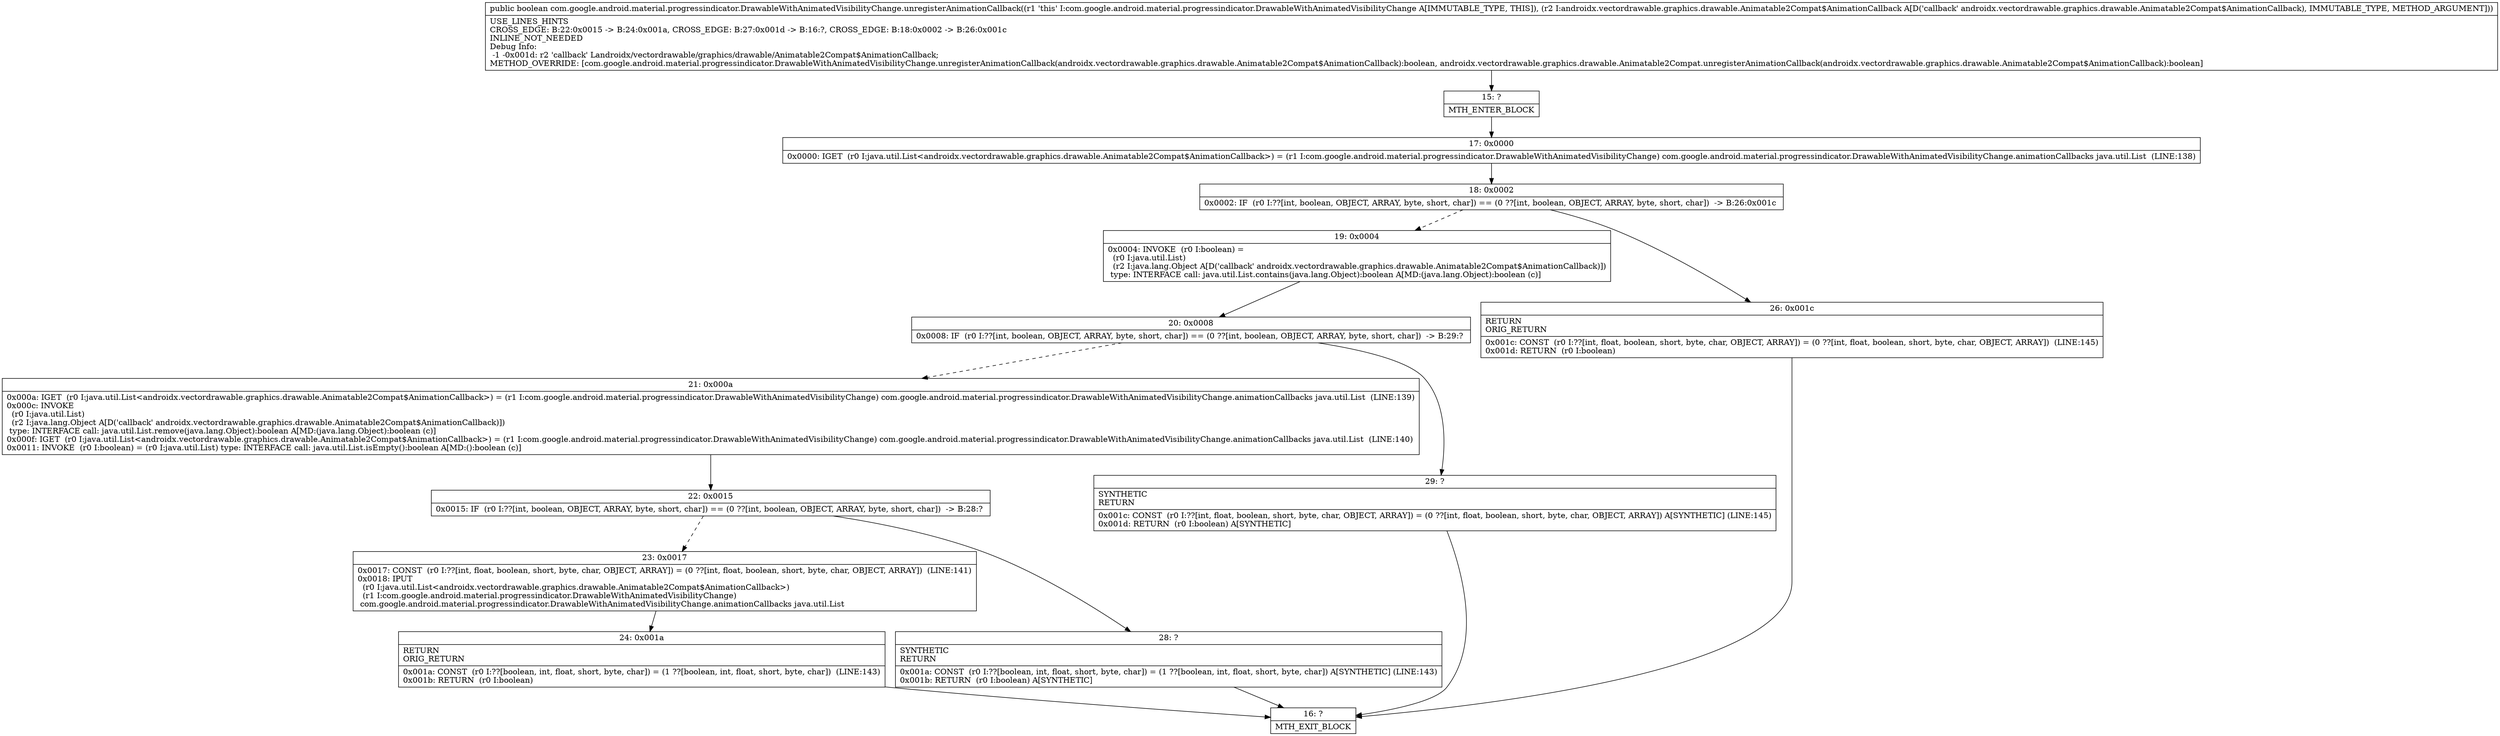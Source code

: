digraph "CFG forcom.google.android.material.progressindicator.DrawableWithAnimatedVisibilityChange.unregisterAnimationCallback(Landroidx\/vectordrawable\/graphics\/drawable\/Animatable2Compat$AnimationCallback;)Z" {
Node_15 [shape=record,label="{15\:\ ?|MTH_ENTER_BLOCK\l}"];
Node_17 [shape=record,label="{17\:\ 0x0000|0x0000: IGET  (r0 I:java.util.List\<androidx.vectordrawable.graphics.drawable.Animatable2Compat$AnimationCallback\>) = (r1 I:com.google.android.material.progressindicator.DrawableWithAnimatedVisibilityChange) com.google.android.material.progressindicator.DrawableWithAnimatedVisibilityChange.animationCallbacks java.util.List  (LINE:138)\l}"];
Node_18 [shape=record,label="{18\:\ 0x0002|0x0002: IF  (r0 I:??[int, boolean, OBJECT, ARRAY, byte, short, char]) == (0 ??[int, boolean, OBJECT, ARRAY, byte, short, char])  \-\> B:26:0x001c \l}"];
Node_19 [shape=record,label="{19\:\ 0x0004|0x0004: INVOKE  (r0 I:boolean) = \l  (r0 I:java.util.List)\l  (r2 I:java.lang.Object A[D('callback' androidx.vectordrawable.graphics.drawable.Animatable2Compat$AnimationCallback)])\l type: INTERFACE call: java.util.List.contains(java.lang.Object):boolean A[MD:(java.lang.Object):boolean (c)]\l}"];
Node_20 [shape=record,label="{20\:\ 0x0008|0x0008: IF  (r0 I:??[int, boolean, OBJECT, ARRAY, byte, short, char]) == (0 ??[int, boolean, OBJECT, ARRAY, byte, short, char])  \-\> B:29:? \l}"];
Node_21 [shape=record,label="{21\:\ 0x000a|0x000a: IGET  (r0 I:java.util.List\<androidx.vectordrawable.graphics.drawable.Animatable2Compat$AnimationCallback\>) = (r1 I:com.google.android.material.progressindicator.DrawableWithAnimatedVisibilityChange) com.google.android.material.progressindicator.DrawableWithAnimatedVisibilityChange.animationCallbacks java.util.List  (LINE:139)\l0x000c: INVOKE  \l  (r0 I:java.util.List)\l  (r2 I:java.lang.Object A[D('callback' androidx.vectordrawable.graphics.drawable.Animatable2Compat$AnimationCallback)])\l type: INTERFACE call: java.util.List.remove(java.lang.Object):boolean A[MD:(java.lang.Object):boolean (c)]\l0x000f: IGET  (r0 I:java.util.List\<androidx.vectordrawable.graphics.drawable.Animatable2Compat$AnimationCallback\>) = (r1 I:com.google.android.material.progressindicator.DrawableWithAnimatedVisibilityChange) com.google.android.material.progressindicator.DrawableWithAnimatedVisibilityChange.animationCallbacks java.util.List  (LINE:140)\l0x0011: INVOKE  (r0 I:boolean) = (r0 I:java.util.List) type: INTERFACE call: java.util.List.isEmpty():boolean A[MD:():boolean (c)]\l}"];
Node_22 [shape=record,label="{22\:\ 0x0015|0x0015: IF  (r0 I:??[int, boolean, OBJECT, ARRAY, byte, short, char]) == (0 ??[int, boolean, OBJECT, ARRAY, byte, short, char])  \-\> B:28:? \l}"];
Node_23 [shape=record,label="{23\:\ 0x0017|0x0017: CONST  (r0 I:??[int, float, boolean, short, byte, char, OBJECT, ARRAY]) = (0 ??[int, float, boolean, short, byte, char, OBJECT, ARRAY])  (LINE:141)\l0x0018: IPUT  \l  (r0 I:java.util.List\<androidx.vectordrawable.graphics.drawable.Animatable2Compat$AnimationCallback\>)\l  (r1 I:com.google.android.material.progressindicator.DrawableWithAnimatedVisibilityChange)\l com.google.android.material.progressindicator.DrawableWithAnimatedVisibilityChange.animationCallbacks java.util.List \l}"];
Node_24 [shape=record,label="{24\:\ 0x001a|RETURN\lORIG_RETURN\l|0x001a: CONST  (r0 I:??[boolean, int, float, short, byte, char]) = (1 ??[boolean, int, float, short, byte, char])  (LINE:143)\l0x001b: RETURN  (r0 I:boolean) \l}"];
Node_16 [shape=record,label="{16\:\ ?|MTH_EXIT_BLOCK\l}"];
Node_28 [shape=record,label="{28\:\ ?|SYNTHETIC\lRETURN\l|0x001a: CONST  (r0 I:??[boolean, int, float, short, byte, char]) = (1 ??[boolean, int, float, short, byte, char]) A[SYNTHETIC] (LINE:143)\l0x001b: RETURN  (r0 I:boolean) A[SYNTHETIC]\l}"];
Node_29 [shape=record,label="{29\:\ ?|SYNTHETIC\lRETURN\l|0x001c: CONST  (r0 I:??[int, float, boolean, short, byte, char, OBJECT, ARRAY]) = (0 ??[int, float, boolean, short, byte, char, OBJECT, ARRAY]) A[SYNTHETIC] (LINE:145)\l0x001d: RETURN  (r0 I:boolean) A[SYNTHETIC]\l}"];
Node_26 [shape=record,label="{26\:\ 0x001c|RETURN\lORIG_RETURN\l|0x001c: CONST  (r0 I:??[int, float, boolean, short, byte, char, OBJECT, ARRAY]) = (0 ??[int, float, boolean, short, byte, char, OBJECT, ARRAY])  (LINE:145)\l0x001d: RETURN  (r0 I:boolean) \l}"];
MethodNode[shape=record,label="{public boolean com.google.android.material.progressindicator.DrawableWithAnimatedVisibilityChange.unregisterAnimationCallback((r1 'this' I:com.google.android.material.progressindicator.DrawableWithAnimatedVisibilityChange A[IMMUTABLE_TYPE, THIS]), (r2 I:androidx.vectordrawable.graphics.drawable.Animatable2Compat$AnimationCallback A[D('callback' androidx.vectordrawable.graphics.drawable.Animatable2Compat$AnimationCallback), IMMUTABLE_TYPE, METHOD_ARGUMENT]))  | USE_LINES_HINTS\lCROSS_EDGE: B:22:0x0015 \-\> B:24:0x001a, CROSS_EDGE: B:27:0x001d \-\> B:16:?, CROSS_EDGE: B:18:0x0002 \-\> B:26:0x001c\lINLINE_NOT_NEEDED\lDebug Info:\l  \-1 \-0x001d: r2 'callback' Landroidx\/vectordrawable\/graphics\/drawable\/Animatable2Compat$AnimationCallback;\lMETHOD_OVERRIDE: [com.google.android.material.progressindicator.DrawableWithAnimatedVisibilityChange.unregisterAnimationCallback(androidx.vectordrawable.graphics.drawable.Animatable2Compat$AnimationCallback):boolean, androidx.vectordrawable.graphics.drawable.Animatable2Compat.unregisterAnimationCallback(androidx.vectordrawable.graphics.drawable.Animatable2Compat$AnimationCallback):boolean]\l}"];
MethodNode -> Node_15;Node_15 -> Node_17;
Node_17 -> Node_18;
Node_18 -> Node_19[style=dashed];
Node_18 -> Node_26;
Node_19 -> Node_20;
Node_20 -> Node_21[style=dashed];
Node_20 -> Node_29;
Node_21 -> Node_22;
Node_22 -> Node_23[style=dashed];
Node_22 -> Node_28;
Node_23 -> Node_24;
Node_24 -> Node_16;
Node_28 -> Node_16;
Node_29 -> Node_16;
Node_26 -> Node_16;
}

